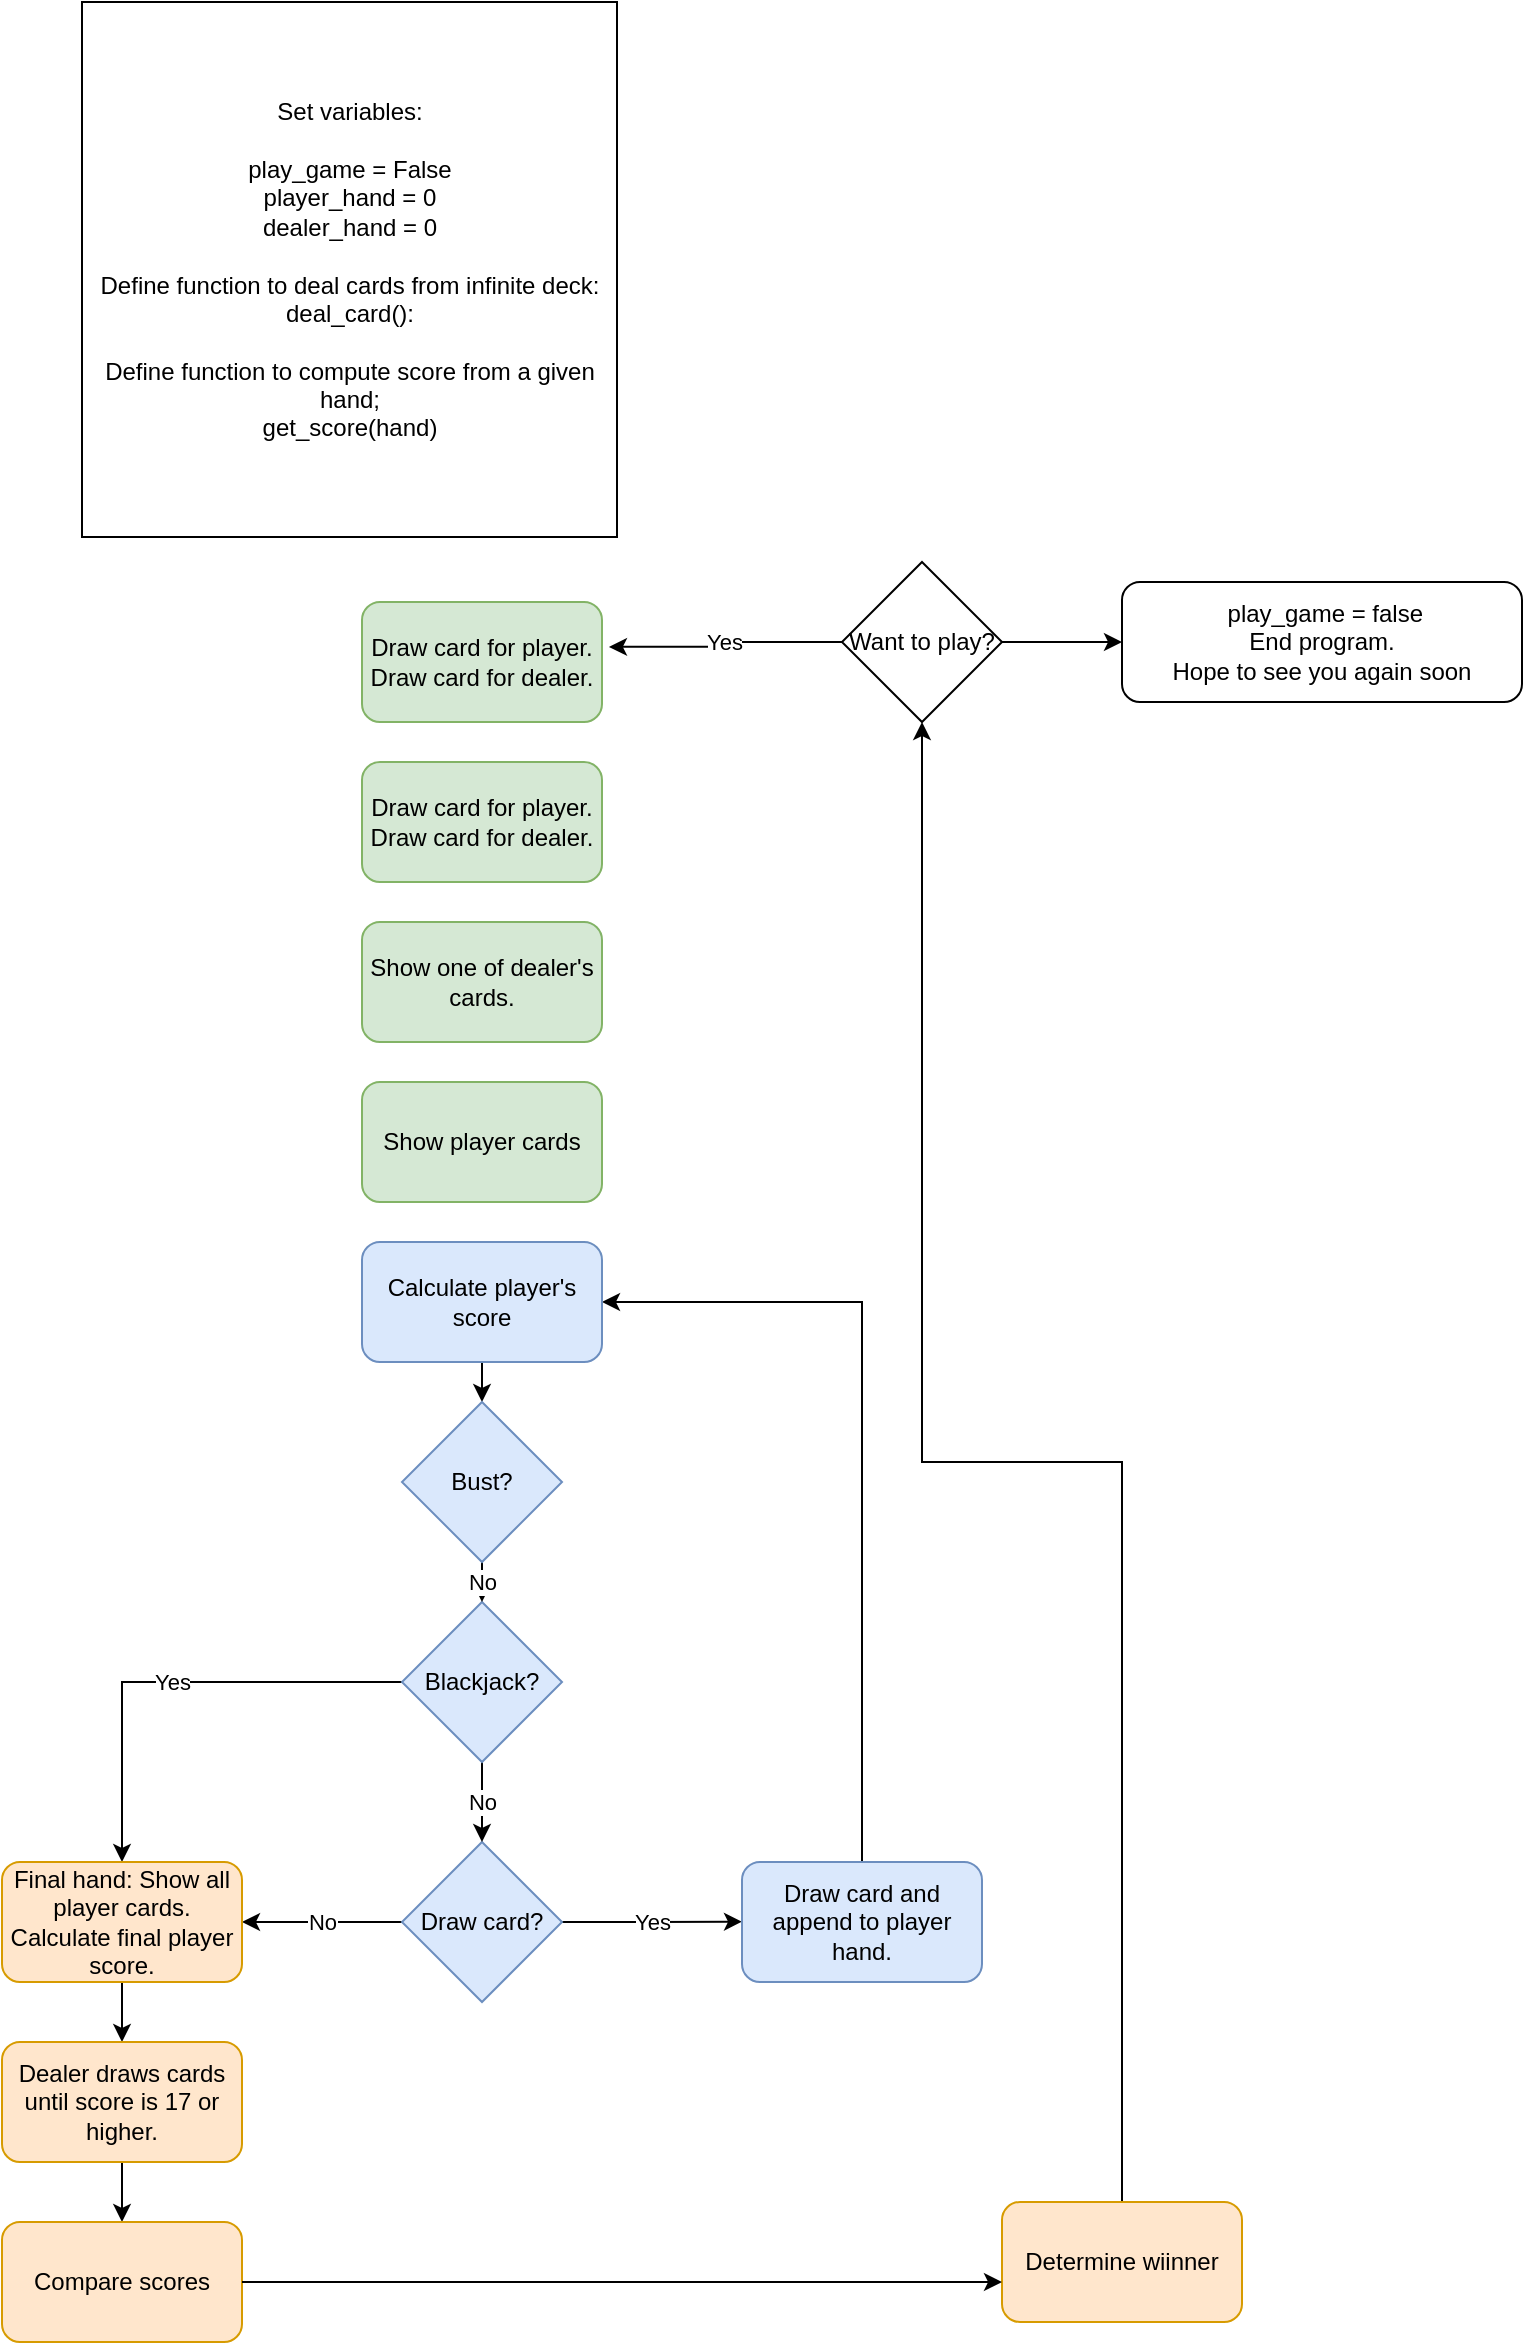 <mxfile version="22.0.8" type="github">
  <diagram id="C5RBs43oDa-KdzZeNtuy" name="Page-1">
    <mxGraphModel dx="2206" dy="2335" grid="1" gridSize="10" guides="1" tooltips="1" connect="1" arrows="1" fold="1" page="1" pageScale="1" pageWidth="827" pageHeight="1169" math="0" shadow="0">
      <root>
        <mxCell id="WIyWlLk6GJQsqaUBKTNV-0" />
        <mxCell id="WIyWlLk6GJQsqaUBKTNV-1" parent="WIyWlLk6GJQsqaUBKTNV-0" />
        <mxCell id="WIyWlLk6GJQsqaUBKTNV-7" value="&amp;nbsp;play_game = false &lt;br&gt;End program.&lt;br&gt;Hope to see you again soon" style="rounded=1;whiteSpace=wrap;html=1;fontSize=12;glass=0;strokeWidth=1;shadow=0;" parent="WIyWlLk6GJQsqaUBKTNV-1" vertex="1">
          <mxGeometry x="620" y="10" width="200" height="60" as="geometry" />
        </mxCell>
        <mxCell id="VXojqlhAzCkJJxPkdGVq-1" value="Set variables:&lt;br&gt;&lt;br&gt;play_game = False&lt;br&gt;player_hand = 0&lt;br&gt;dealer_hand = 0&lt;br&gt;&lt;br&gt;Define function to deal cards from infinite deck:&lt;br&gt;deal_card():&lt;br&gt;&lt;br&gt;Define function to compute score from a given hand;&lt;br&gt;get_score(hand)" style="whiteSpace=wrap;html=1;aspect=fixed;" vertex="1" parent="WIyWlLk6GJQsqaUBKTNV-1">
          <mxGeometry x="100" y="-280" width="267.5" height="267.5" as="geometry" />
        </mxCell>
        <mxCell id="VXojqlhAzCkJJxPkdGVq-2" value="Draw card for player.&lt;br&gt;Draw card for dealer." style="rounded=1;whiteSpace=wrap;html=1;fillColor=#d5e8d4;strokeColor=#82b366;" vertex="1" parent="WIyWlLk6GJQsqaUBKTNV-1">
          <mxGeometry x="240" y="20" width="120" height="60" as="geometry" />
        </mxCell>
        <mxCell id="VXojqlhAzCkJJxPkdGVq-5" value="Draw card for player.&lt;br&gt;Draw card for dealer." style="rounded=1;whiteSpace=wrap;html=1;fillColor=#d5e8d4;strokeColor=#82b366;" vertex="1" parent="WIyWlLk6GJQsqaUBKTNV-1">
          <mxGeometry x="240" y="100" width="120" height="60" as="geometry" />
        </mxCell>
        <mxCell id="VXojqlhAzCkJJxPkdGVq-6" value="Show player cards" style="rounded=1;whiteSpace=wrap;html=1;fillColor=#d5e8d4;strokeColor=#82b366;" vertex="1" parent="WIyWlLk6GJQsqaUBKTNV-1">
          <mxGeometry x="240" y="260" width="120" height="60" as="geometry" />
        </mxCell>
        <mxCell id="VXojqlhAzCkJJxPkdGVq-7" value="Show one of dealer&#39;s cards." style="rounded=1;whiteSpace=wrap;html=1;fillColor=#d5e8d4;strokeColor=#82b366;" vertex="1" parent="WIyWlLk6GJQsqaUBKTNV-1">
          <mxGeometry x="240" y="180" width="120" height="60" as="geometry" />
        </mxCell>
        <mxCell id="VXojqlhAzCkJJxPkdGVq-9" value="Yes" style="edgeStyle=orthogonalEdgeStyle;rounded=0;orthogonalLoop=1;jettySize=auto;html=1;exitX=0;exitY=0.5;exitDx=0;exitDy=0;entryX=1.029;entryY=0.374;entryDx=0;entryDy=0;entryPerimeter=0;" edge="1" parent="WIyWlLk6GJQsqaUBKTNV-1" source="VXojqlhAzCkJJxPkdGVq-8" target="VXojqlhAzCkJJxPkdGVq-2">
          <mxGeometry relative="1" as="geometry" />
        </mxCell>
        <mxCell id="VXojqlhAzCkJJxPkdGVq-12" style="edgeStyle=orthogonalEdgeStyle;rounded=0;orthogonalLoop=1;jettySize=auto;html=1;exitX=1;exitY=0.5;exitDx=0;exitDy=0;entryX=0;entryY=0.5;entryDx=0;entryDy=0;" edge="1" parent="WIyWlLk6GJQsqaUBKTNV-1" source="VXojqlhAzCkJJxPkdGVq-8" target="WIyWlLk6GJQsqaUBKTNV-7">
          <mxGeometry relative="1" as="geometry" />
        </mxCell>
        <mxCell id="VXojqlhAzCkJJxPkdGVq-8" value="Want to play?" style="rhombus;whiteSpace=wrap;html=1;" vertex="1" parent="WIyWlLk6GJQsqaUBKTNV-1">
          <mxGeometry x="480" width="80" height="80" as="geometry" />
        </mxCell>
        <mxCell id="VXojqlhAzCkJJxPkdGVq-13" value="Yes" style="edgeStyle=orthogonalEdgeStyle;rounded=0;orthogonalLoop=1;jettySize=auto;html=1;exitX=1;exitY=0.5;exitDx=0;exitDy=0;" edge="1" parent="WIyWlLk6GJQsqaUBKTNV-1" source="VXojqlhAzCkJJxPkdGVq-10">
          <mxGeometry relative="1" as="geometry">
            <mxPoint x="430" y="679.826" as="targetPoint" />
          </mxGeometry>
        </mxCell>
        <mxCell id="VXojqlhAzCkJJxPkdGVq-18" value="No" style="edgeStyle=orthogonalEdgeStyle;rounded=0;orthogonalLoop=1;jettySize=auto;html=1;exitX=0;exitY=0.5;exitDx=0;exitDy=0;entryX=1;entryY=0.5;entryDx=0;entryDy=0;" edge="1" parent="WIyWlLk6GJQsqaUBKTNV-1" source="VXojqlhAzCkJJxPkdGVq-10" target="VXojqlhAzCkJJxPkdGVq-17">
          <mxGeometry relative="1" as="geometry" />
        </mxCell>
        <mxCell id="VXojqlhAzCkJJxPkdGVq-10" value="Draw card?" style="rhombus;whiteSpace=wrap;html=1;fillColor=#dae8fc;strokeColor=#6c8ebf;" vertex="1" parent="WIyWlLk6GJQsqaUBKTNV-1">
          <mxGeometry x="260" y="640" width="80" height="80" as="geometry" />
        </mxCell>
        <mxCell id="VXojqlhAzCkJJxPkdGVq-23" style="edgeStyle=orthogonalEdgeStyle;rounded=0;orthogonalLoop=1;jettySize=auto;html=1;exitX=0.5;exitY=0;exitDx=0;exitDy=0;entryX=1;entryY=0.5;entryDx=0;entryDy=0;" edge="1" parent="WIyWlLk6GJQsqaUBKTNV-1" source="VXojqlhAzCkJJxPkdGVq-14" target="VXojqlhAzCkJJxPkdGVq-20">
          <mxGeometry relative="1" as="geometry" />
        </mxCell>
        <mxCell id="VXojqlhAzCkJJxPkdGVq-14" value="Draw card and append to player hand." style="rounded=1;whiteSpace=wrap;html=1;fillColor=#dae8fc;strokeColor=#6c8ebf;" vertex="1" parent="WIyWlLk6GJQsqaUBKTNV-1">
          <mxGeometry x="430" y="650" width="120" height="60" as="geometry" />
        </mxCell>
        <mxCell id="VXojqlhAzCkJJxPkdGVq-28" value="No" style="edgeStyle=orthogonalEdgeStyle;rounded=0;orthogonalLoop=1;jettySize=auto;html=1;exitX=0.5;exitY=1;exitDx=0;exitDy=0;entryX=0.5;entryY=0;entryDx=0;entryDy=0;" edge="1" parent="WIyWlLk6GJQsqaUBKTNV-1" source="VXojqlhAzCkJJxPkdGVq-16" target="VXojqlhAzCkJJxPkdGVq-10">
          <mxGeometry relative="1" as="geometry" />
        </mxCell>
        <mxCell id="VXojqlhAzCkJJxPkdGVq-29" value="Yes" style="edgeStyle=orthogonalEdgeStyle;rounded=0;orthogonalLoop=1;jettySize=auto;html=1;exitX=0;exitY=0.5;exitDx=0;exitDy=0;entryX=0.5;entryY=0;entryDx=0;entryDy=0;" edge="1" parent="WIyWlLk6GJQsqaUBKTNV-1" source="VXojqlhAzCkJJxPkdGVq-16" target="VXojqlhAzCkJJxPkdGVq-17">
          <mxGeometry relative="1" as="geometry" />
        </mxCell>
        <mxCell id="VXojqlhAzCkJJxPkdGVq-16" value="Blackjack?" style="rhombus;whiteSpace=wrap;html=1;fillColor=#dae8fc;strokeColor=#6c8ebf;" vertex="1" parent="WIyWlLk6GJQsqaUBKTNV-1">
          <mxGeometry x="260" y="520" width="80" height="80" as="geometry" />
        </mxCell>
        <mxCell id="VXojqlhAzCkJJxPkdGVq-30" style="edgeStyle=orthogonalEdgeStyle;rounded=0;orthogonalLoop=1;jettySize=auto;html=1;exitX=0.5;exitY=1;exitDx=0;exitDy=0;entryX=0.5;entryY=0;entryDx=0;entryDy=0;" edge="1" parent="WIyWlLk6GJQsqaUBKTNV-1" source="VXojqlhAzCkJJxPkdGVq-17" target="VXojqlhAzCkJJxPkdGVq-19">
          <mxGeometry relative="1" as="geometry" />
        </mxCell>
        <mxCell id="VXojqlhAzCkJJxPkdGVq-17" value="Final hand: Show all player cards. Calculate final player score." style="rounded=1;whiteSpace=wrap;html=1;fillColor=#ffe6cc;strokeColor=#d79b00;" vertex="1" parent="WIyWlLk6GJQsqaUBKTNV-1">
          <mxGeometry x="60" y="650" width="120" height="60" as="geometry" />
        </mxCell>
        <mxCell id="VXojqlhAzCkJJxPkdGVq-34" style="edgeStyle=orthogonalEdgeStyle;rounded=0;orthogonalLoop=1;jettySize=auto;html=1;exitX=0.5;exitY=1;exitDx=0;exitDy=0;" edge="1" parent="WIyWlLk6GJQsqaUBKTNV-1" source="VXojqlhAzCkJJxPkdGVq-19" target="VXojqlhAzCkJJxPkdGVq-31">
          <mxGeometry relative="1" as="geometry" />
        </mxCell>
        <mxCell id="VXojqlhAzCkJJxPkdGVq-19" value="Dealer draws cards until score is 17 or higher." style="rounded=1;whiteSpace=wrap;html=1;fillColor=#ffe6cc;strokeColor=#d79b00;" vertex="1" parent="WIyWlLk6GJQsqaUBKTNV-1">
          <mxGeometry x="60" y="740" width="120" height="60" as="geometry" />
        </mxCell>
        <mxCell id="VXojqlhAzCkJJxPkdGVq-24" style="edgeStyle=orthogonalEdgeStyle;rounded=0;orthogonalLoop=1;jettySize=auto;html=1;exitX=0.5;exitY=1;exitDx=0;exitDy=0;entryX=0.5;entryY=0;entryDx=0;entryDy=0;" edge="1" parent="WIyWlLk6GJQsqaUBKTNV-1" source="VXojqlhAzCkJJxPkdGVq-20" target="VXojqlhAzCkJJxPkdGVq-21">
          <mxGeometry relative="1" as="geometry" />
        </mxCell>
        <mxCell id="VXojqlhAzCkJJxPkdGVq-20" value="Calculate player&#39;s score" style="rounded=1;whiteSpace=wrap;html=1;fillColor=#dae8fc;strokeColor=#6c8ebf;" vertex="1" parent="WIyWlLk6GJQsqaUBKTNV-1">
          <mxGeometry x="240" y="340" width="120" height="60" as="geometry" />
        </mxCell>
        <mxCell id="VXojqlhAzCkJJxPkdGVq-26" value="No" style="edgeStyle=orthogonalEdgeStyle;rounded=0;orthogonalLoop=1;jettySize=auto;html=1;exitX=0.5;exitY=1;exitDx=0;exitDy=0;entryX=0.5;entryY=0;entryDx=0;entryDy=0;" edge="1" parent="WIyWlLk6GJQsqaUBKTNV-1" source="VXojqlhAzCkJJxPkdGVq-21" target="VXojqlhAzCkJJxPkdGVq-16">
          <mxGeometry relative="1" as="geometry" />
        </mxCell>
        <mxCell id="VXojqlhAzCkJJxPkdGVq-21" value="Bust?" style="rhombus;whiteSpace=wrap;html=1;fillColor=#dae8fc;strokeColor=#6c8ebf;" vertex="1" parent="WIyWlLk6GJQsqaUBKTNV-1">
          <mxGeometry x="260" y="420" width="80" height="80" as="geometry" />
        </mxCell>
        <mxCell id="VXojqlhAzCkJJxPkdGVq-31" value="Compare scores" style="rounded=1;whiteSpace=wrap;html=1;fillColor=#ffe6cc;strokeColor=#d79b00;" vertex="1" parent="WIyWlLk6GJQsqaUBKTNV-1">
          <mxGeometry x="60" y="830" width="120" height="60" as="geometry" />
        </mxCell>
        <mxCell id="VXojqlhAzCkJJxPkdGVq-36" style="edgeStyle=orthogonalEdgeStyle;rounded=0;orthogonalLoop=1;jettySize=auto;html=1;exitX=0.5;exitY=0;exitDx=0;exitDy=0;" edge="1" parent="WIyWlLk6GJQsqaUBKTNV-1" source="VXojqlhAzCkJJxPkdGVq-32" target="VXojqlhAzCkJJxPkdGVq-8">
          <mxGeometry relative="1" as="geometry" />
        </mxCell>
        <mxCell id="VXojqlhAzCkJJxPkdGVq-32" value="Determine wiinner" style="rounded=1;whiteSpace=wrap;html=1;fillColor=#ffe6cc;strokeColor=#d79b00;" vertex="1" parent="WIyWlLk6GJQsqaUBKTNV-1">
          <mxGeometry x="560" y="820" width="120" height="60" as="geometry" />
        </mxCell>
        <mxCell id="VXojqlhAzCkJJxPkdGVq-35" style="edgeStyle=orthogonalEdgeStyle;rounded=0;orthogonalLoop=1;jettySize=auto;html=1;exitX=1;exitY=0.5;exitDx=0;exitDy=0;entryX=0;entryY=0.667;entryDx=0;entryDy=0;entryPerimeter=0;" edge="1" parent="WIyWlLk6GJQsqaUBKTNV-1" source="VXojqlhAzCkJJxPkdGVq-31" target="VXojqlhAzCkJJxPkdGVq-32">
          <mxGeometry relative="1" as="geometry" />
        </mxCell>
      </root>
    </mxGraphModel>
  </diagram>
</mxfile>
